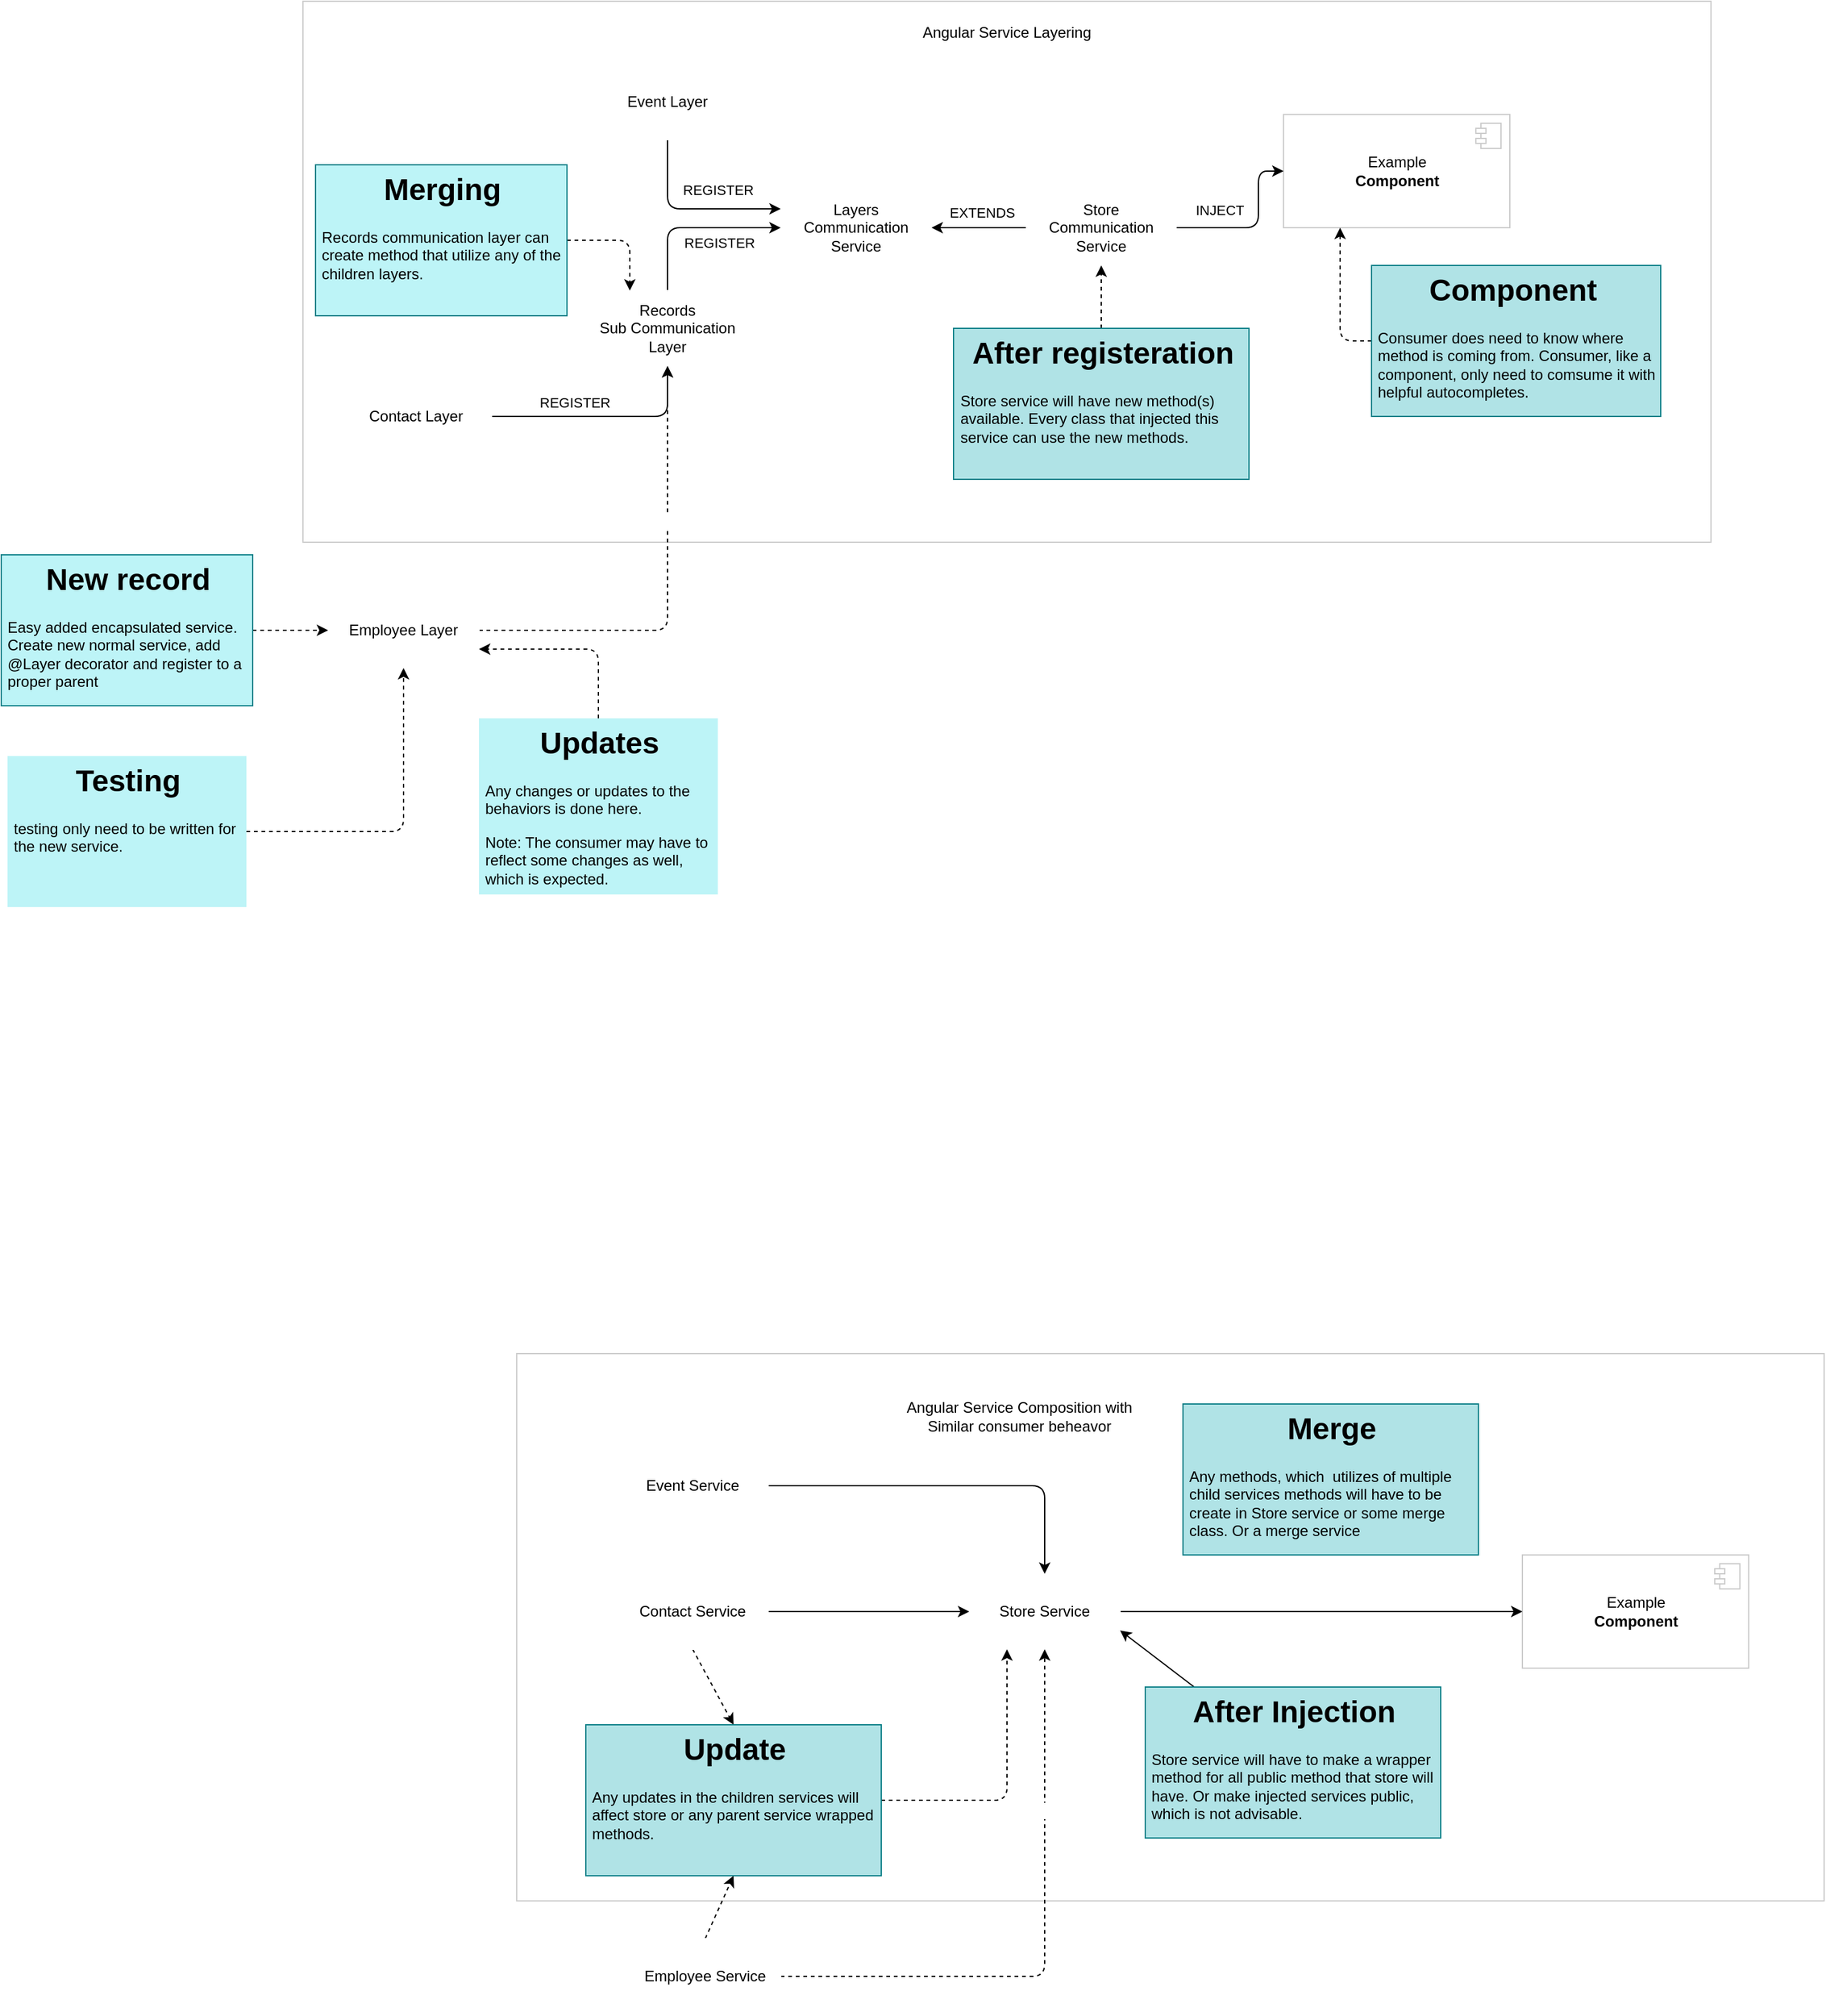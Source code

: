 <mxfile>
    <diagram id="ZCyFRpAXJA6o1ECjosCz" name="Page-1">
        <mxGraphModel dx="1470" dy="573" grid="1" gridSize="10" guides="1" tooltips="1" connect="1" arrows="1" fold="1" page="1" pageScale="1" pageWidth="850" pageHeight="1100" math="0" shadow="0">
            <root>
                <mxCell id="0"/>
                <mxCell id="1" parent="0"/>
                <mxCell id="157" value="" style="rounded=0;whiteSpace=wrap;html=1;fillColor=none;strokeColor=#CCCCCC;movable=1;resizable=1;rotatable=1;deletable=1;editable=1;connectable=1;" vertex="1" parent="1">
                    <mxGeometry x="20" y="1095" width="1040" height="435" as="geometry"/>
                </mxCell>
                <mxCell id="34" value="" style="group;movable=1;resizable=1;rotatable=1;deletable=1;editable=1;connectable=1;" vertex="1" connectable="0" parent="1">
                    <mxGeometry x="-390" y="20" width="1360" height="720" as="geometry"/>
                </mxCell>
                <mxCell id="3" value="" style="rounded=0;whiteSpace=wrap;html=1;fillColor=none;strokeColor=#CCCCCC;movable=1;resizable=1;rotatable=1;deletable=1;editable=1;connectable=1;" vertex="1" parent="34">
                    <mxGeometry x="240" width="1120" height="430" as="geometry"/>
                </mxCell>
                <mxCell id="4" value="Angular Service Layering" style="text;html=1;strokeColor=none;fillColor=none;align=center;verticalAlign=middle;whiteSpace=wrap;rounded=0;" vertex="1" parent="34">
                    <mxGeometry x="720" y="10" width="160" height="30" as="geometry"/>
                </mxCell>
                <mxCell id="5" value="Store&lt;br&gt;Communication&lt;br&gt;Service" style="rounded=1;whiteSpace=wrap;html=1;strokeColor=#FFFFFF;" vertex="1" parent="34">
                    <mxGeometry x="815" y="150" width="120" height="60" as="geometry"/>
                </mxCell>
                <mxCell id="6" value="Example&lt;br&gt;&lt;b&gt;Component&lt;/b&gt;" style="html=1;dropTarget=0;strokeColor=#CCCCCC;" vertex="1" parent="34">
                    <mxGeometry x="1020" y="90" width="180" height="90" as="geometry"/>
                </mxCell>
                <mxCell id="7" value="" style="shape=module;jettyWidth=8;jettyHeight=4;strokeColor=#CCCCCC;" vertex="1" parent="6">
                    <mxGeometry x="1" width="20" height="20" relative="1" as="geometry">
                        <mxPoint x="-27" y="7" as="offset"/>
                    </mxGeometry>
                </mxCell>
                <mxCell id="8" style="edgeStyle=none;html=1;entryX=0;entryY=0.5;entryDx=0;entryDy=0;" edge="1" parent="34" source="5" target="6">
                    <mxGeometry relative="1" as="geometry">
                        <Array as="points">
                            <mxPoint x="1000" y="180"/>
                            <mxPoint x="1000" y="135"/>
                        </Array>
                    </mxGeometry>
                </mxCell>
                <mxCell id="9" value="INJECT" style="edgeLabel;html=1;align=center;verticalAlign=middle;resizable=0;points=[];" vertex="1" connectable="0" parent="8">
                    <mxGeometry x="0.234" relative="1" as="geometry">
                        <mxPoint x="-31" y="1" as="offset"/>
                    </mxGeometry>
                </mxCell>
                <mxCell id="10" value="Layers&lt;br&gt;Communication&lt;br&gt;Service" style="rounded=1;whiteSpace=wrap;html=1;strokeColor=#FFFFFF;" vertex="1" parent="34">
                    <mxGeometry x="620" y="150" width="120" height="60" as="geometry"/>
                </mxCell>
                <mxCell id="11" style="edgeStyle=none;html=1;entryX=1;entryY=0.5;entryDx=0;entryDy=0;" edge="1" parent="34" source="5" target="10">
                    <mxGeometry relative="1" as="geometry"/>
                </mxCell>
                <mxCell id="12" value="EXTENDS" style="edgeLabel;html=1;align=center;verticalAlign=middle;resizable=0;points=[];" vertex="1" connectable="0" parent="11">
                    <mxGeometry x="0.209" y="-4" relative="1" as="geometry">
                        <mxPoint x="10" y="-8" as="offset"/>
                    </mxGeometry>
                </mxCell>
                <mxCell id="14" value="REGISTER" style="edgeStyle=none;html=1;entryX=0;entryY=0.25;entryDx=0;entryDy=0;" edge="1" parent="34">
                    <mxGeometry x="0.31" y="15" relative="1" as="geometry">
                        <mxPoint x="530" y="110" as="sourcePoint"/>
                        <mxPoint x="620" y="165" as="targetPoint"/>
                        <Array as="points">
                            <mxPoint x="530" y="165"/>
                        </Array>
                        <mxPoint as="offset"/>
                    </mxGeometry>
                </mxCell>
                <mxCell id="13" value="Event Layer" style="rounded=1;whiteSpace=wrap;html=1;strokeColor=#FFFFFF;" vertex="1" parent="34">
                    <mxGeometry x="470" y="50" width="120" height="60" as="geometry"/>
                </mxCell>
                <mxCell id="16" style="edgeStyle=none;html=1;entryX=0;entryY=0.5;entryDx=0;entryDy=0;" edge="1" parent="34" source="15" target="10">
                    <mxGeometry relative="1" as="geometry">
                        <Array as="points">
                            <mxPoint x="530" y="180"/>
                        </Array>
                    </mxGeometry>
                </mxCell>
                <mxCell id="17" value="REGISTER" style="edgeLabel;html=1;align=center;verticalAlign=middle;resizable=0;points=[];" vertex="1" connectable="0" parent="16">
                    <mxGeometry x="0.534" y="-1" relative="1" as="geometry">
                        <mxPoint x="-17" y="11" as="offset"/>
                    </mxGeometry>
                </mxCell>
                <mxCell id="15" value="Records&lt;br&gt;Sub Communication&lt;br&gt;Layer" style="rounded=1;whiteSpace=wrap;html=1;strokeColor=#FFFFFF;" vertex="1" parent="34">
                    <mxGeometry x="470" y="230" width="120" height="60" as="geometry"/>
                </mxCell>
                <mxCell id="19" style="edgeStyle=none;html=1;entryX=0.5;entryY=1;entryDx=0;entryDy=0;" edge="1" parent="34" source="18" target="15">
                    <mxGeometry relative="1" as="geometry">
                        <Array as="points">
                            <mxPoint x="530" y="330"/>
                        </Array>
                    </mxGeometry>
                </mxCell>
                <mxCell id="20" value="REGISTER" style="edgeLabel;html=1;align=center;verticalAlign=middle;resizable=0;points=[];" vertex="1" connectable="0" parent="19">
                    <mxGeometry x="-0.27" y="-2" relative="1" as="geometry">
                        <mxPoint y="-13" as="offset"/>
                    </mxGeometry>
                </mxCell>
                <mxCell id="18" value="Contact Layer" style="rounded=1;whiteSpace=wrap;html=1;strokeColor=#FFFFFF;" vertex="1" parent="34">
                    <mxGeometry x="270" y="300" width="120" height="60" as="geometry"/>
                </mxCell>
                <mxCell id="25" style="edgeStyle=none;html=1;entryX=0.5;entryY=1;entryDx=0;entryDy=0;dashed=1;" edge="1" parent="34" source="22" target="15">
                    <mxGeometry relative="1" as="geometry">
                        <Array as="points">
                            <mxPoint x="530" y="500"/>
                        </Array>
                    </mxGeometry>
                </mxCell>
                <mxCell id="33" value="&lt;font color=&quot;#ffffff&quot;&gt;Change&lt;/font&gt;" style="edgeLabel;html=1;align=center;verticalAlign=middle;resizable=0;points=[];fontColor=#000000;" vertex="1" connectable="0" parent="25">
                    <mxGeometry x="0.314" relative="1" as="geometry">
                        <mxPoint y="-1" as="offset"/>
                    </mxGeometry>
                </mxCell>
                <mxCell id="22" value="Employee Layer" style="rounded=1;whiteSpace=wrap;html=1;strokeColor=#FFFFFF;" vertex="1" parent="34">
                    <mxGeometry x="260" y="470" width="120" height="60" as="geometry"/>
                </mxCell>
                <mxCell id="24" style="edgeStyle=none;html=1;entryX=0;entryY=0.5;entryDx=0;entryDy=0;dashed=1;" edge="1" parent="34" source="23" target="22">
                    <mxGeometry relative="1" as="geometry"/>
                </mxCell>
                <mxCell id="23" value="&lt;h1 style=&quot;text-align: center;&quot;&gt;&lt;font&gt;New record&lt;/font&gt;&lt;/h1&gt;&lt;div&gt;&lt;font&gt;Easy added encapsulated service.&lt;/font&gt;&lt;/div&gt;&lt;div&gt;&lt;font&gt;Create new normal service, add @Layer decorator and register to a proper parent&lt;/font&gt;&lt;/div&gt;" style="text;html=1;strokeColor=#0e8088;fillColor=#BDF4F7;spacing=5;spacingTop=-20;whiteSpace=wrap;overflow=hidden;rounded=0;fontColor=#000000;" vertex="1" parent="34">
                    <mxGeometry y="440" width="200" height="120" as="geometry"/>
                </mxCell>
                <mxCell id="27" style="edgeStyle=none;html=1;entryX=0.5;entryY=1;entryDx=0;entryDy=0;dashed=1;" edge="1" parent="34" source="26" target="5">
                    <mxGeometry relative="1" as="geometry"/>
                </mxCell>
                <mxCell id="26" value="&lt;h1 style=&quot;text-align: center;&quot;&gt;After registeration&lt;/h1&gt;&lt;div&gt;Store service will have new method(s) available. Every class that injected this service can use the new methods.&lt;/div&gt;" style="text;html=1;strokeColor=#0e8088;fillColor=#b0e3e6;spacing=5;spacingTop=-20;whiteSpace=wrap;overflow=hidden;rounded=0;fontColor=#000000;align=left;" vertex="1" parent="34">
                    <mxGeometry x="757.5" y="260" width="235" height="120" as="geometry"/>
                </mxCell>
                <mxCell id="32" style="edgeStyle=none;html=1;exitX=0;exitY=0.5;exitDx=0;exitDy=0;entryX=0.25;entryY=1;entryDx=0;entryDy=0;dashed=1;fontColor=#000000;" edge="1" parent="34" source="28" target="6">
                    <mxGeometry relative="1" as="geometry">
                        <Array as="points">
                            <mxPoint x="1065" y="270"/>
                        </Array>
                    </mxGeometry>
                </mxCell>
                <mxCell id="28" value="&lt;h1 style=&quot;text-align: center;&quot;&gt;Component&amp;nbsp;&lt;/h1&gt;&lt;div&gt;Consumer does need to know where method is coming from. Consumer, like a component, only need to comsume it with helpful autocompletes.&amp;nbsp;&lt;/div&gt;" style="text;html=1;strokeColor=#0e8088;fillColor=#b0e3e6;spacing=5;spacingTop=-20;whiteSpace=wrap;overflow=hidden;rounded=0;fontColor=#000000;" vertex="1" parent="34">
                    <mxGeometry x="1090" y="210" width="230" height="120" as="geometry"/>
                </mxCell>
                <mxCell id="31" style="edgeStyle=none;html=1;entryX=0.5;entryY=1;entryDx=0;entryDy=0;dashed=1;" edge="1" parent="34" source="30" target="22">
                    <mxGeometry relative="1" as="geometry">
                        <Array as="points">
                            <mxPoint x="320" y="660"/>
                        </Array>
                    </mxGeometry>
                </mxCell>
                <mxCell id="30" value="&lt;h1 style=&quot;text-align: center;&quot;&gt;Testing&lt;/h1&gt;&lt;p&gt;testing only need to be written for the new service.&amp;nbsp;&lt;/p&gt;" style="text;html=1;strokeColor=none;fillColor=#BDF4F7;spacing=5;spacingTop=-20;whiteSpace=wrap;overflow=hidden;rounded=0;fontColor=#000000;" vertex="1" parent="34">
                    <mxGeometry x="5" y="600" width="190" height="120" as="geometry"/>
                </mxCell>
                <mxCell id="207" style="edgeStyle=none;html=1;entryX=1;entryY=0.75;entryDx=0;entryDy=0;fontColor=#FFFFFF;dashed=1;" edge="1" parent="34" source="206" target="22">
                    <mxGeometry relative="1" as="geometry">
                        <Array as="points">
                            <mxPoint x="475" y="515"/>
                        </Array>
                    </mxGeometry>
                </mxCell>
                <mxCell id="206" value="&lt;h1 style=&quot;text-align: center;&quot;&gt;Updates&lt;/h1&gt;&lt;p&gt;Any changes or updates to the behaviors is done here.&amp;nbsp;&lt;/p&gt;&lt;p&gt;Note: The consumer may have to reflect some changes as well, which is expected.&lt;/p&gt;" style="text;html=1;strokeColor=none;fillColor=#BDF4F7;spacing=5;spacingTop=-20;whiteSpace=wrap;overflow=hidden;rounded=0;fontColor=#000000;" vertex="1" parent="34">
                    <mxGeometry x="380" y="570" width="190" height="140" as="geometry"/>
                </mxCell>
                <mxCell id="210" style="edgeStyle=none;html=1;entryX=0.25;entryY=0;entryDx=0;entryDy=0;dashed=1;fontColor=#FFFFFF;" edge="1" parent="34" source="209" target="15">
                    <mxGeometry relative="1" as="geometry">
                        <Array as="points">
                            <mxPoint x="500" y="190"/>
                        </Array>
                    </mxGeometry>
                </mxCell>
                <mxCell id="209" value="&lt;h1 style=&quot;text-align: center;&quot;&gt;Merging&lt;/h1&gt;&lt;div&gt;Records communication layer can create method that utilize any of the children layers.&amp;nbsp;&lt;/div&gt;" style="text;html=1;strokeColor=#0e8088;fillColor=#BDF4F7;spacing=5;spacingTop=-20;whiteSpace=wrap;overflow=hidden;rounded=0;fontColor=#000000;" vertex="1" parent="34">
                    <mxGeometry x="250" y="130" width="200" height="120" as="geometry"/>
                </mxCell>
                <mxCell id="155" value="Example&lt;br&gt;&lt;b&gt;Component&lt;/b&gt;" style="html=1;dropTarget=0;strokeColor=#CCCCCC;" vertex="1" parent="1">
                    <mxGeometry x="820" y="1255" width="180" height="90" as="geometry"/>
                </mxCell>
                <mxCell id="156" value="" style="shape=module;jettyWidth=8;jettyHeight=4;strokeColor=#CCCCCC;" vertex="1" parent="155">
                    <mxGeometry x="1" width="20" height="20" relative="1" as="geometry">
                        <mxPoint x="-27" y="7" as="offset"/>
                    </mxGeometry>
                </mxCell>
                <mxCell id="159" value="Angular Service Composition with Similar consumer beheavor" style="text;html=1;strokeColor=none;fillColor=none;align=center;verticalAlign=middle;whiteSpace=wrap;rounded=0;" vertex="1" parent="1">
                    <mxGeometry x="310" y="1130" width="220" height="30" as="geometry"/>
                </mxCell>
                <mxCell id="169" style="edgeStyle=none;html=1;entryX=0;entryY=0.5;entryDx=0;entryDy=0;fontColor=#FFFFFF;" edge="1" parent="1" source="160" target="155">
                    <mxGeometry relative="1" as="geometry"/>
                </mxCell>
                <mxCell id="160" value="Store Service" style="rounded=1;whiteSpace=wrap;html=1;strokeColor=#FFFFFF;" vertex="1" parent="1">
                    <mxGeometry x="380" y="1270" width="120" height="60" as="geometry"/>
                </mxCell>
                <mxCell id="168" style="edgeStyle=none;html=1;exitX=1;exitY=0.5;exitDx=0;exitDy=0;entryX=0.5;entryY=0;entryDx=0;entryDy=0;fontColor=#FFFFFF;" edge="1" parent="1" source="161" target="160">
                    <mxGeometry relative="1" as="geometry">
                        <Array as="points">
                            <mxPoint x="440" y="1200"/>
                        </Array>
                    </mxGeometry>
                </mxCell>
                <mxCell id="205" value="Inject" style="edgeLabel;html=1;align=center;verticalAlign=middle;resizable=0;points=[];fontColor=#FFFFFF;" vertex="1" connectable="0" parent="168">
                    <mxGeometry x="-0.05" y="-3" relative="1" as="geometry">
                        <mxPoint y="10" as="offset"/>
                    </mxGeometry>
                </mxCell>
                <mxCell id="161" value="Event Service" style="rounded=1;whiteSpace=wrap;html=1;strokeColor=#FFFFFF;" vertex="1" parent="1">
                    <mxGeometry x="100" y="1170" width="120" height="60" as="geometry"/>
                </mxCell>
                <mxCell id="166" style="edgeStyle=none;html=1;exitX=1;exitY=0.5;exitDx=0;exitDy=0;entryX=0;entryY=0.5;entryDx=0;entryDy=0;fontColor=#FFFFFF;" edge="1" parent="1" source="162" target="160">
                    <mxGeometry relative="1" as="geometry"/>
                </mxCell>
                <mxCell id="204" value="Inject" style="edgeLabel;html=1;align=center;verticalAlign=middle;resizable=0;points=[];fontColor=#FFFFFF;" vertex="1" connectable="0" parent="166">
                    <mxGeometry x="0.206" y="-2" relative="1" as="geometry">
                        <mxPoint x="-11" y="10" as="offset"/>
                    </mxGeometry>
                </mxCell>
                <mxCell id="212" style="edgeStyle=none;html=1;exitX=0.5;exitY=1;exitDx=0;exitDy=0;entryX=0.5;entryY=0;entryDx=0;entryDy=0;dashed=1;fontColor=#FFFFFF;" edge="1" parent="1" source="162" target="208">
                    <mxGeometry relative="1" as="geometry"/>
                </mxCell>
                <mxCell id="162" value="Contact Service" style="rounded=1;whiteSpace=wrap;html=1;strokeColor=#FFFFFF;" vertex="1" parent="1">
                    <mxGeometry x="100" y="1270" width="120" height="60" as="geometry"/>
                </mxCell>
                <mxCell id="165" style="edgeStyle=none;html=1;dashed=1;fontColor=#FFFFFF;" edge="1" parent="1" source="163" target="160">
                    <mxGeometry relative="1" as="geometry">
                        <Array as="points">
                            <mxPoint x="440" y="1590"/>
                        </Array>
                    </mxGeometry>
                </mxCell>
                <mxCell id="202" value="Inject New" style="edgeLabel;html=1;align=center;verticalAlign=middle;resizable=0;points=[];fontColor=#FFFFFF;" vertex="1" connectable="0" parent="165">
                    <mxGeometry x="0.457" relative="1" as="geometry">
                        <mxPoint as="offset"/>
                    </mxGeometry>
                </mxCell>
                <mxCell id="213" style="edgeStyle=none;html=1;exitX=0.5;exitY=0;exitDx=0;exitDy=0;entryX=0.5;entryY=1;entryDx=0;entryDy=0;dashed=1;fontColor=#FFFFFF;" edge="1" parent="1" source="163" target="208">
                    <mxGeometry relative="1" as="geometry"/>
                </mxCell>
                <mxCell id="163" value="Employee Service" style="rounded=1;whiteSpace=wrap;html=1;strokeColor=#FFFFFF;" vertex="1" parent="1">
                    <mxGeometry x="110" y="1560" width="120" height="60" as="geometry"/>
                </mxCell>
                <mxCell id="203" style="edgeStyle=none;html=1;entryX=1;entryY=0.75;entryDx=0;entryDy=0;fontColor=#FFFFFF;" edge="1" parent="1" source="200" target="160">
                    <mxGeometry relative="1" as="geometry"/>
                </mxCell>
                <mxCell id="200" value="&lt;h1 style=&quot;text-align: center;&quot;&gt;After Injection&lt;/h1&gt;&lt;div&gt;Store service will have to make a wrapper method for all public method that store will have. Or make injected services public, which is not advisable.&lt;/div&gt;" style="text;html=1;strokeColor=#0e8088;fillColor=#b0e3e6;spacing=5;spacingTop=-20;whiteSpace=wrap;overflow=hidden;rounded=0;fontColor=#000000;align=left;" vertex="1" parent="1">
                    <mxGeometry x="520" y="1360" width="235" height="120" as="geometry"/>
                </mxCell>
                <mxCell id="211" style="edgeStyle=none;html=1;entryX=0.25;entryY=1;entryDx=0;entryDy=0;dashed=1;fontColor=#FFFFFF;" edge="1" parent="1" source="208" target="160">
                    <mxGeometry relative="1" as="geometry">
                        <Array as="points">
                            <mxPoint x="410" y="1450"/>
                        </Array>
                    </mxGeometry>
                </mxCell>
                <mxCell id="208" value="&lt;h1 style=&quot;text-align: center;&quot;&gt;Update&lt;/h1&gt;&lt;div&gt;Any updates in the children services will affect store or any parent service wrapped methods.&lt;/div&gt;" style="text;html=1;strokeColor=#0e8088;fillColor=#b0e3e6;spacing=5;spacingTop=-20;whiteSpace=wrap;overflow=hidden;rounded=0;fontColor=#000000;align=left;" vertex="1" parent="1">
                    <mxGeometry x="75" y="1390" width="235" height="120" as="geometry"/>
                </mxCell>
                <mxCell id="214" value="&lt;h1 style=&quot;text-align: center;&quot;&gt;Merge&lt;/h1&gt;&lt;div&gt;Any methods, which&amp;nbsp; utilizes of multiple child services methods will have to be create in Store service or some merge class. Or a merge service&lt;/div&gt;" style="text;html=1;strokeColor=#0e8088;fillColor=#b0e3e6;spacing=5;spacingTop=-20;whiteSpace=wrap;overflow=hidden;rounded=0;fontColor=#000000;align=left;" vertex="1" parent="1">
                    <mxGeometry x="550" y="1135" width="235" height="120" as="geometry"/>
                </mxCell>
            </root>
        </mxGraphModel>
    </diagram>
</mxfile>